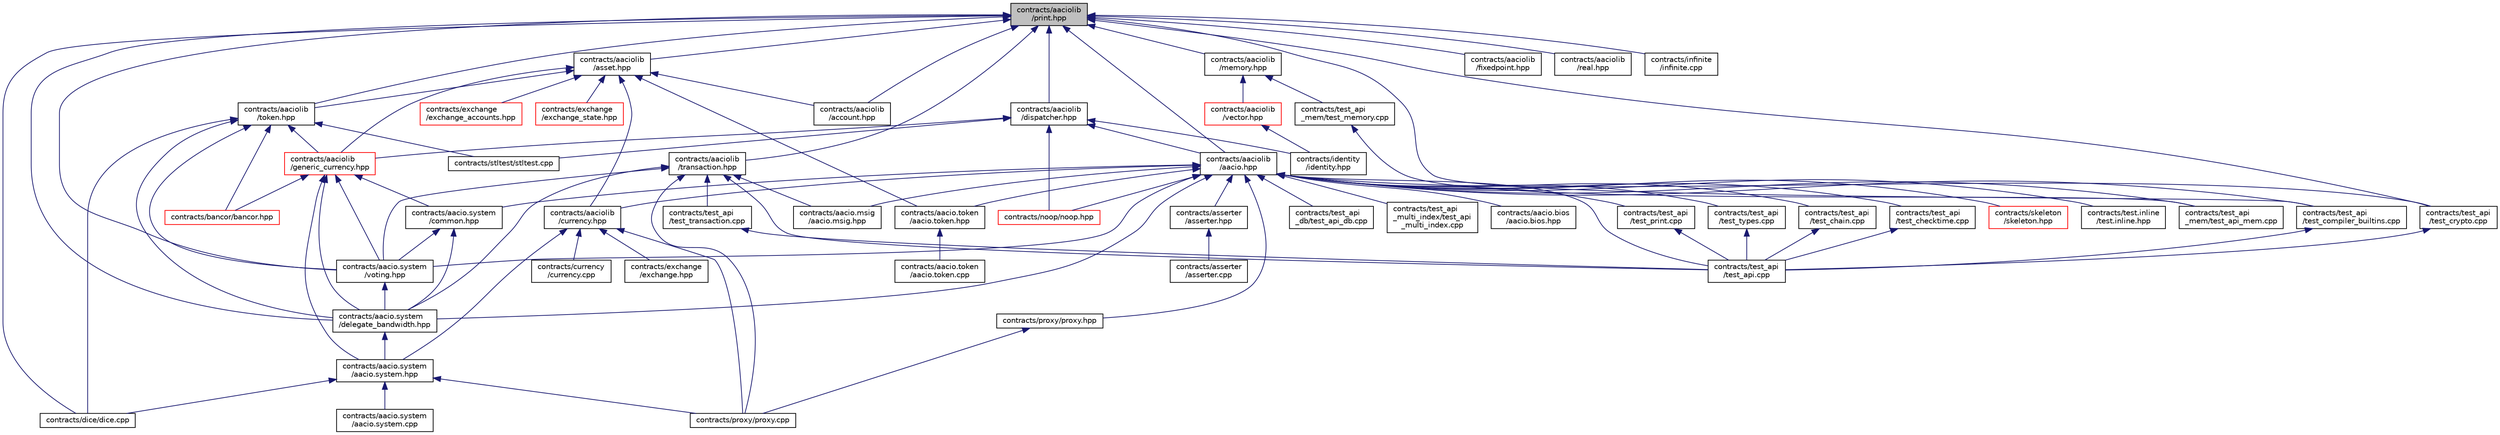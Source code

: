 digraph "contracts/aaciolib/print.hpp"
{
  edge [fontname="Helvetica",fontsize="10",labelfontname="Helvetica",labelfontsize="10"];
  node [fontname="Helvetica",fontsize="10",shape=record];
  Node16 [label="contracts/aaciolib\l/print.hpp",height=0.2,width=0.4,color="black", fillcolor="grey75", style="filled", fontcolor="black"];
  Node16 -> Node17 [dir="back",color="midnightblue",fontsize="10",style="solid"];
  Node17 [label="contracts/aacio.system\l/voting.hpp",height=0.2,width=0.4,color="black", fillcolor="white", style="filled",URL="$voting_8hpp.html"];
  Node17 -> Node18 [dir="back",color="midnightblue",fontsize="10",style="solid"];
  Node18 [label="contracts/aacio.system\l/delegate_bandwidth.hpp",height=0.2,width=0.4,color="black", fillcolor="white", style="filled",URL="$delegate__bandwidth_8hpp.html"];
  Node18 -> Node19 [dir="back",color="midnightblue",fontsize="10",style="solid"];
  Node19 [label="contracts/aacio.system\l/aacio.system.hpp",height=0.2,width=0.4,color="black", fillcolor="white", style="filled",URL="$aacio_8system_8hpp.html"];
  Node19 -> Node20 [dir="back",color="midnightblue",fontsize="10",style="solid"];
  Node20 [label="contracts/aacio.system\l/aacio.system.cpp",height=0.2,width=0.4,color="black", fillcolor="white", style="filled",URL="$aacio_8system_8cpp.html"];
  Node19 -> Node21 [dir="back",color="midnightblue",fontsize="10",style="solid"];
  Node21 [label="contracts/dice/dice.cpp",height=0.2,width=0.4,color="black", fillcolor="white", style="filled",URL="$dice_8cpp.html"];
  Node19 -> Node22 [dir="back",color="midnightblue",fontsize="10",style="solid"];
  Node22 [label="contracts/proxy/proxy.cpp",height=0.2,width=0.4,color="black", fillcolor="white", style="filled",URL="$proxy_8cpp.html"];
  Node16 -> Node18 [dir="back",color="midnightblue",fontsize="10",style="solid"];
  Node16 -> Node23 [dir="back",color="midnightblue",fontsize="10",style="solid"];
  Node23 [label="contracts/aaciolib\l/aacio.hpp",height=0.2,width=0.4,color="black", fillcolor="white", style="filled",URL="$aacio_8hpp.html"];
  Node23 -> Node24 [dir="back",color="midnightblue",fontsize="10",style="solid"];
  Node24 [label="contracts/aacio.bios\l/aacio.bios.hpp",height=0.2,width=0.4,color="black", fillcolor="white", style="filled",URL="$aacio_8bios_8hpp_source.html"];
  Node23 -> Node25 [dir="back",color="midnightblue",fontsize="10",style="solid"];
  Node25 [label="contracts/aacio.msig\l/aacio.msig.hpp",height=0.2,width=0.4,color="black", fillcolor="white", style="filled",URL="$aacio_8msig_8hpp_source.html"];
  Node23 -> Node26 [dir="back",color="midnightblue",fontsize="10",style="solid"];
  Node26 [label="contracts/aacio.system\l/common.hpp",height=0.2,width=0.4,color="black", fillcolor="white", style="filled",URL="$contracts_2aacio_8system_2common_8hpp_source.html"];
  Node26 -> Node18 [dir="back",color="midnightblue",fontsize="10",style="solid"];
  Node26 -> Node17 [dir="back",color="midnightblue",fontsize="10",style="solid"];
  Node23 -> Node17 [dir="back",color="midnightblue",fontsize="10",style="solid"];
  Node23 -> Node18 [dir="back",color="midnightblue",fontsize="10",style="solid"];
  Node23 -> Node27 [dir="back",color="midnightblue",fontsize="10",style="solid"];
  Node27 [label="contracts/aacio.token\l/aacio.token.hpp",height=0.2,width=0.4,color="black", fillcolor="white", style="filled",URL="$aacio_8token_8hpp.html"];
  Node27 -> Node28 [dir="back",color="midnightblue",fontsize="10",style="solid"];
  Node28 [label="contracts/aacio.token\l/aacio.token.cpp",height=0.2,width=0.4,color="black", fillcolor="white", style="filled",URL="$aacio_8token_8cpp.html"];
  Node23 -> Node29 [dir="back",color="midnightblue",fontsize="10",style="solid"];
  Node29 [label="contracts/aaciolib\l/currency.hpp",height=0.2,width=0.4,color="black", fillcolor="white", style="filled",URL="$currency_8hpp_source.html"];
  Node29 -> Node19 [dir="back",color="midnightblue",fontsize="10",style="solid"];
  Node29 -> Node30 [dir="back",color="midnightblue",fontsize="10",style="solid"];
  Node30 [label="contracts/currency\l/currency.cpp",height=0.2,width=0.4,color="black", fillcolor="white", style="filled",URL="$currency_8cpp.html"];
  Node29 -> Node31 [dir="back",color="midnightblue",fontsize="10",style="solid"];
  Node31 [label="contracts/exchange\l/exchange.hpp",height=0.2,width=0.4,color="black", fillcolor="white", style="filled",URL="$exchange_8hpp_source.html"];
  Node29 -> Node22 [dir="back",color="midnightblue",fontsize="10",style="solid"];
  Node23 -> Node32 [dir="back",color="midnightblue",fontsize="10",style="solid"];
  Node32 [label="contracts/asserter\l/asserter.hpp",height=0.2,width=0.4,color="black", fillcolor="white", style="filled",URL="$asserter_8hpp.html"];
  Node32 -> Node33 [dir="back",color="midnightblue",fontsize="10",style="solid"];
  Node33 [label="contracts/asserter\l/asserter.cpp",height=0.2,width=0.4,color="black", fillcolor="white", style="filled",URL="$asserter_8cpp.html"];
  Node23 -> Node34 [dir="back",color="midnightblue",fontsize="10",style="solid"];
  Node34 [label="contracts/noop/noop.hpp",height=0.2,width=0.4,color="red", fillcolor="white", style="filled",URL="$noop_8hpp.html"];
  Node23 -> Node36 [dir="back",color="midnightblue",fontsize="10",style="solid"];
  Node36 [label="contracts/proxy/proxy.hpp",height=0.2,width=0.4,color="black", fillcolor="white", style="filled",URL="$proxy_8hpp.html"];
  Node36 -> Node22 [dir="back",color="midnightblue",fontsize="10",style="solid"];
  Node23 -> Node37 [dir="back",color="midnightblue",fontsize="10",style="solid"];
  Node37 [label="contracts/skeleton\l/skeleton.hpp",height=0.2,width=0.4,color="red", fillcolor="white", style="filled",URL="$skeleton_8hpp.html"];
  Node23 -> Node39 [dir="back",color="midnightblue",fontsize="10",style="solid"];
  Node39 [label="contracts/test.inline\l/test.inline.hpp",height=0.2,width=0.4,color="black", fillcolor="white", style="filled",URL="$test_8inline_8hpp_source.html"];
  Node23 -> Node40 [dir="back",color="midnightblue",fontsize="10",style="solid"];
  Node40 [label="contracts/test_api\l/test_api.cpp",height=0.2,width=0.4,color="black", fillcolor="white", style="filled",URL="$test__api_8cpp.html"];
  Node23 -> Node41 [dir="back",color="midnightblue",fontsize="10",style="solid"];
  Node41 [label="contracts/test_api\l/test_print.cpp",height=0.2,width=0.4,color="black", fillcolor="white", style="filled",URL="$test__print_8cpp.html"];
  Node41 -> Node40 [dir="back",color="midnightblue",fontsize="10",style="solid"];
  Node23 -> Node42 [dir="back",color="midnightblue",fontsize="10",style="solid"];
  Node42 [label="contracts/test_api\l/test_types.cpp",height=0.2,width=0.4,color="black", fillcolor="white", style="filled",URL="$test__types_8cpp.html"];
  Node42 -> Node40 [dir="back",color="midnightblue",fontsize="10",style="solid"];
  Node23 -> Node43 [dir="back",color="midnightblue",fontsize="10",style="solid"];
  Node43 [label="contracts/test_api\l/test_compiler_builtins.cpp",height=0.2,width=0.4,color="black", fillcolor="white", style="filled",URL="$test__compiler__builtins_8cpp.html"];
  Node43 -> Node40 [dir="back",color="midnightblue",fontsize="10",style="solid"];
  Node23 -> Node44 [dir="back",color="midnightblue",fontsize="10",style="solid"];
  Node44 [label="contracts/test_api\l/test_crypto.cpp",height=0.2,width=0.4,color="black", fillcolor="white", style="filled",URL="$test__crypto_8cpp.html"];
  Node44 -> Node40 [dir="back",color="midnightblue",fontsize="10",style="solid"];
  Node23 -> Node45 [dir="back",color="midnightblue",fontsize="10",style="solid"];
  Node45 [label="contracts/test_api\l/test_chain.cpp",height=0.2,width=0.4,color="black", fillcolor="white", style="filled",URL="$test__chain_8cpp.html"];
  Node45 -> Node40 [dir="back",color="midnightblue",fontsize="10",style="solid"];
  Node23 -> Node46 [dir="back",color="midnightblue",fontsize="10",style="solid"];
  Node46 [label="contracts/test_api\l/test_checktime.cpp",height=0.2,width=0.4,color="black", fillcolor="white", style="filled",URL="$test__checktime_8cpp.html"];
  Node46 -> Node40 [dir="back",color="midnightblue",fontsize="10",style="solid"];
  Node23 -> Node47 [dir="back",color="midnightblue",fontsize="10",style="solid"];
  Node47 [label="contracts/test_api\l_db/test_api_db.cpp",height=0.2,width=0.4,color="black", fillcolor="white", style="filled",URL="$test__api__db_8cpp.html"];
  Node23 -> Node48 [dir="back",color="midnightblue",fontsize="10",style="solid"];
  Node48 [label="contracts/test_api\l_mem/test_api_mem.cpp",height=0.2,width=0.4,color="black", fillcolor="white", style="filled",URL="$test__api__mem_8cpp.html"];
  Node23 -> Node49 [dir="back",color="midnightblue",fontsize="10",style="solid"];
  Node49 [label="contracts/test_api\l_multi_index/test_api\l_multi_index.cpp",height=0.2,width=0.4,color="black", fillcolor="white", style="filled",URL="$test__api__multi__index_8cpp.html"];
  Node16 -> Node50 [dir="back",color="midnightblue",fontsize="10",style="solid"];
  Node50 [label="contracts/aaciolib\l/memory.hpp",height=0.2,width=0.4,color="black", fillcolor="white", style="filled",URL="$contracts_2aaciolib_2memory_8hpp.html"];
  Node50 -> Node51 [dir="back",color="midnightblue",fontsize="10",style="solid"];
  Node51 [label="contracts/aaciolib\l/vector.hpp",height=0.2,width=0.4,color="red", fillcolor="white", style="filled",URL="$contracts_2aaciolib_2vector_8hpp_source.html"];
  Node51 -> Node59 [dir="back",color="midnightblue",fontsize="10",style="solid"];
  Node59 [label="contracts/identity\l/identity.hpp",height=0.2,width=0.4,color="black", fillcolor="white", style="filled",URL="$identity_8hpp_source.html"];
  Node50 -> Node67 [dir="back",color="midnightblue",fontsize="10",style="solid"];
  Node67 [label="contracts/test_api\l_mem/test_memory.cpp",height=0.2,width=0.4,color="black", fillcolor="white", style="filled",URL="$test__memory_8cpp.html"];
  Node67 -> Node48 [dir="back",color="midnightblue",fontsize="10",style="solid"];
  Node16 -> Node68 [dir="back",color="midnightblue",fontsize="10",style="solid"];
  Node68 [label="contracts/aaciolib\l/account.hpp",height=0.2,width=0.4,color="black", fillcolor="white", style="filled",URL="$account_8hpp.html",tooltip="Defines types and ABI for account API interactions. "];
  Node16 -> Node69 [dir="back",color="midnightblue",fontsize="10",style="solid"];
  Node69 [label="contracts/aaciolib\l/asset.hpp",height=0.2,width=0.4,color="black", fillcolor="white", style="filled",URL="$contracts_2aaciolib_2asset_8hpp_source.html"];
  Node69 -> Node27 [dir="back",color="midnightblue",fontsize="10",style="solid"];
  Node69 -> Node68 [dir="back",color="midnightblue",fontsize="10",style="solid"];
  Node69 -> Node29 [dir="back",color="midnightblue",fontsize="10",style="solid"];
  Node69 -> Node55 [dir="back",color="midnightblue",fontsize="10",style="solid"];
  Node55 [label="contracts/aaciolib\l/generic_currency.hpp",height=0.2,width=0.4,color="red", fillcolor="white", style="filled",URL="$generic__currency_8hpp_source.html"];
  Node55 -> Node26 [dir="back",color="midnightblue",fontsize="10",style="solid"];
  Node55 -> Node17 [dir="back",color="midnightblue",fontsize="10",style="solid"];
  Node55 -> Node18 [dir="back",color="midnightblue",fontsize="10",style="solid"];
  Node55 -> Node19 [dir="back",color="midnightblue",fontsize="10",style="solid"];
  Node55 -> Node57 [dir="back",color="midnightblue",fontsize="10",style="solid"];
  Node57 [label="contracts/bancor/bancor.hpp",height=0.2,width=0.4,color="red", fillcolor="white", style="filled",URL="$bancor_8hpp.html"];
  Node69 -> Node70 [dir="back",color="midnightblue",fontsize="10",style="solid"];
  Node70 [label="contracts/aaciolib\l/token.hpp",height=0.2,width=0.4,color="black", fillcolor="white", style="filled",URL="$token_8hpp.html",tooltip="Defines types and ABI for standard token messages and database tables. "];
  Node70 -> Node17 [dir="back",color="midnightblue",fontsize="10",style="solid"];
  Node70 -> Node18 [dir="back",color="midnightblue",fontsize="10",style="solid"];
  Node70 -> Node55 [dir="back",color="midnightblue",fontsize="10",style="solid"];
  Node70 -> Node57 [dir="back",color="midnightblue",fontsize="10",style="solid"];
  Node70 -> Node21 [dir="back",color="midnightblue",fontsize="10",style="solid"];
  Node70 -> Node60 [dir="back",color="midnightblue",fontsize="10",style="solid"];
  Node60 [label="contracts/stltest/stltest.cpp",height=0.2,width=0.4,color="black", fillcolor="white", style="filled",URL="$stltest_8cpp.html"];
  Node69 -> Node65 [dir="back",color="midnightblue",fontsize="10",style="solid"];
  Node65 [label="contracts/exchange\l/exchange_accounts.hpp",height=0.2,width=0.4,color="red", fillcolor="white", style="filled",URL="$exchange__accounts_8hpp_source.html"];
  Node69 -> Node71 [dir="back",color="midnightblue",fontsize="10",style="solid"];
  Node71 [label="contracts/exchange\l/exchange_state.hpp",height=0.2,width=0.4,color="red", fillcolor="white", style="filled",URL="$exchange__state_8hpp_source.html"];
  Node16 -> Node54 [dir="back",color="midnightblue",fontsize="10",style="solid"];
  Node54 [label="contracts/aaciolib\l/dispatcher.hpp",height=0.2,width=0.4,color="black", fillcolor="white", style="filled",URL="$dispatcher_8hpp_source.html"];
  Node54 -> Node23 [dir="back",color="midnightblue",fontsize="10",style="solid"];
  Node54 -> Node55 [dir="back",color="midnightblue",fontsize="10",style="solid"];
  Node54 -> Node59 [dir="back",color="midnightblue",fontsize="10",style="solid"];
  Node54 -> Node34 [dir="back",color="midnightblue",fontsize="10",style="solid"];
  Node54 -> Node60 [dir="back",color="midnightblue",fontsize="10",style="solid"];
  Node16 -> Node72 [dir="back",color="midnightblue",fontsize="10",style="solid"];
  Node72 [label="contracts/aaciolib\l/fixedpoint.hpp",height=0.2,width=0.4,color="black", fillcolor="white", style="filled",URL="$fixedpoint_8hpp_source.html"];
  Node16 -> Node73 [dir="back",color="midnightblue",fontsize="10",style="solid"];
  Node73 [label="contracts/aaciolib\l/real.hpp",height=0.2,width=0.4,color="black", fillcolor="white", style="filled",URL="$real_8hpp_source.html"];
  Node16 -> Node70 [dir="back",color="midnightblue",fontsize="10",style="solid"];
  Node16 -> Node61 [dir="back",color="midnightblue",fontsize="10",style="solid"];
  Node61 [label="contracts/aaciolib\l/transaction.hpp",height=0.2,width=0.4,color="black", fillcolor="white", style="filled",URL="$contracts_2aaciolib_2transaction_8hpp.html"];
  Node61 -> Node25 [dir="back",color="midnightblue",fontsize="10",style="solid"];
  Node61 -> Node17 [dir="back",color="midnightblue",fontsize="10",style="solid"];
  Node61 -> Node18 [dir="back",color="midnightblue",fontsize="10",style="solid"];
  Node61 -> Node22 [dir="back",color="midnightblue",fontsize="10",style="solid"];
  Node61 -> Node40 [dir="back",color="midnightblue",fontsize="10",style="solid"];
  Node61 -> Node62 [dir="back",color="midnightblue",fontsize="10",style="solid"];
  Node62 [label="contracts/test_api\l/test_transaction.cpp",height=0.2,width=0.4,color="black", fillcolor="white", style="filled",URL="$test__transaction_8cpp.html"];
  Node62 -> Node40 [dir="back",color="midnightblue",fontsize="10",style="solid"];
  Node16 -> Node21 [dir="back",color="midnightblue",fontsize="10",style="solid"];
  Node16 -> Node74 [dir="back",color="midnightblue",fontsize="10",style="solid"];
  Node74 [label="contracts/infinite\l/infinite.cpp",height=0.2,width=0.4,color="black", fillcolor="white", style="filled",URL="$infinite_8cpp.html"];
  Node16 -> Node43 [dir="back",color="midnightblue",fontsize="10",style="solid"];
  Node16 -> Node44 [dir="back",color="midnightblue",fontsize="10",style="solid"];
}
